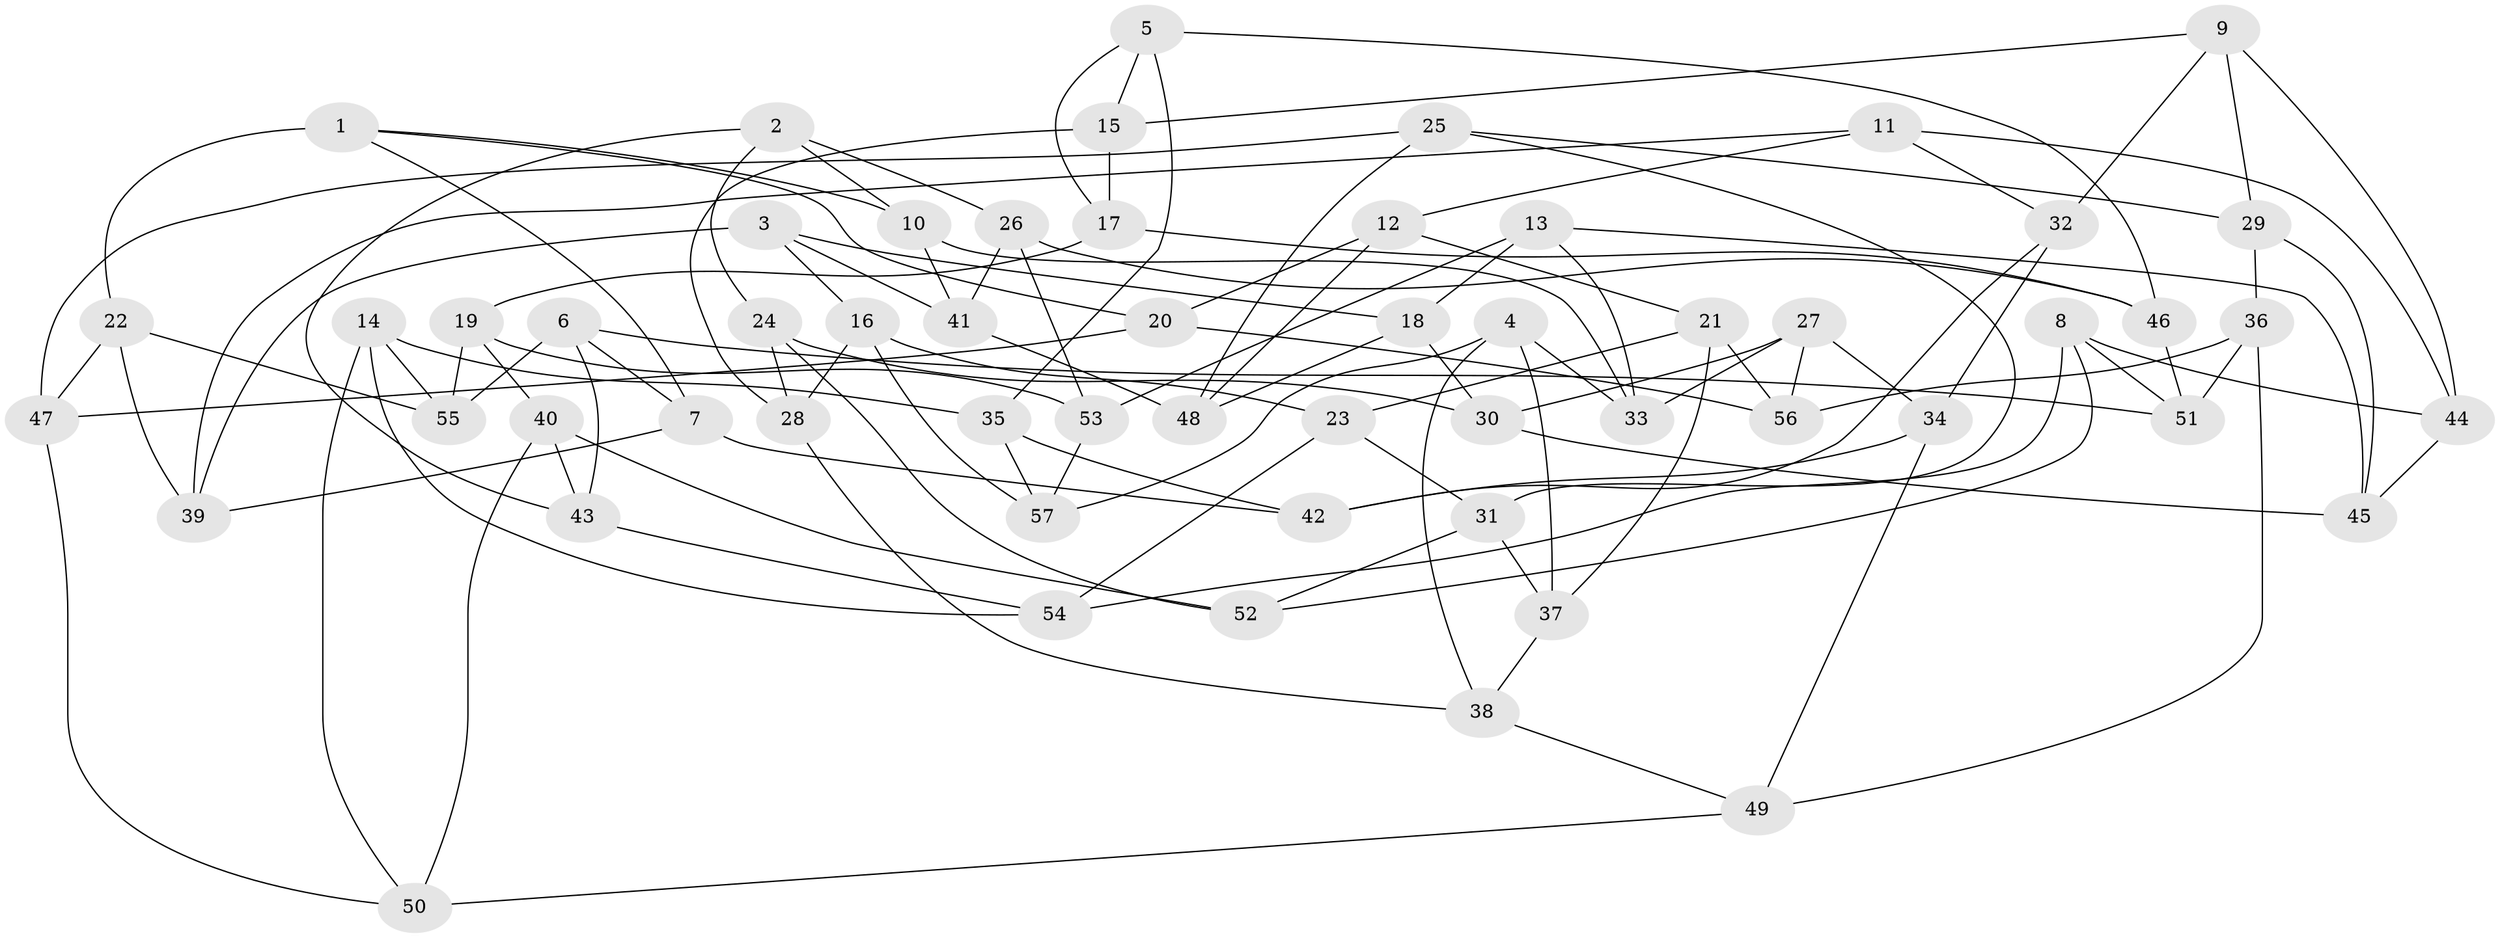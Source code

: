 // Generated by graph-tools (version 1.1) at 2025/16/03/09/25 04:16:15]
// undirected, 57 vertices, 114 edges
graph export_dot {
graph [start="1"]
  node [color=gray90,style=filled];
  1;
  2;
  3;
  4;
  5;
  6;
  7;
  8;
  9;
  10;
  11;
  12;
  13;
  14;
  15;
  16;
  17;
  18;
  19;
  20;
  21;
  22;
  23;
  24;
  25;
  26;
  27;
  28;
  29;
  30;
  31;
  32;
  33;
  34;
  35;
  36;
  37;
  38;
  39;
  40;
  41;
  42;
  43;
  44;
  45;
  46;
  47;
  48;
  49;
  50;
  51;
  52;
  53;
  54;
  55;
  56;
  57;
  1 -- 10;
  1 -- 22;
  1 -- 20;
  1 -- 7;
  2 -- 26;
  2 -- 24;
  2 -- 43;
  2 -- 10;
  3 -- 41;
  3 -- 18;
  3 -- 16;
  3 -- 39;
  4 -- 33;
  4 -- 57;
  4 -- 37;
  4 -- 38;
  5 -- 35;
  5 -- 17;
  5 -- 15;
  5 -- 46;
  6 -- 55;
  6 -- 7;
  6 -- 43;
  6 -- 51;
  7 -- 39;
  7 -- 42;
  8 -- 44;
  8 -- 51;
  8 -- 52;
  8 -- 54;
  9 -- 29;
  9 -- 15;
  9 -- 44;
  9 -- 32;
  10 -- 33;
  10 -- 41;
  11 -- 32;
  11 -- 39;
  11 -- 12;
  11 -- 44;
  12 -- 21;
  12 -- 48;
  12 -- 20;
  13 -- 33;
  13 -- 18;
  13 -- 53;
  13 -- 45;
  14 -- 55;
  14 -- 54;
  14 -- 50;
  14 -- 35;
  15 -- 28;
  15 -- 17;
  16 -- 57;
  16 -- 23;
  16 -- 28;
  17 -- 19;
  17 -- 46;
  18 -- 48;
  18 -- 30;
  19 -- 55;
  19 -- 53;
  19 -- 40;
  20 -- 56;
  20 -- 47;
  21 -- 23;
  21 -- 37;
  21 -- 56;
  22 -- 47;
  22 -- 39;
  22 -- 55;
  23 -- 31;
  23 -- 54;
  24 -- 28;
  24 -- 30;
  24 -- 52;
  25 -- 29;
  25 -- 48;
  25 -- 31;
  25 -- 47;
  26 -- 53;
  26 -- 41;
  26 -- 46;
  27 -- 33;
  27 -- 56;
  27 -- 34;
  27 -- 30;
  28 -- 38;
  29 -- 36;
  29 -- 45;
  30 -- 45;
  31 -- 52;
  31 -- 37;
  32 -- 42;
  32 -- 34;
  34 -- 49;
  34 -- 42;
  35 -- 42;
  35 -- 57;
  36 -- 49;
  36 -- 56;
  36 -- 51;
  37 -- 38;
  38 -- 49;
  40 -- 50;
  40 -- 52;
  40 -- 43;
  41 -- 48;
  43 -- 54;
  44 -- 45;
  46 -- 51;
  47 -- 50;
  49 -- 50;
  53 -- 57;
}
